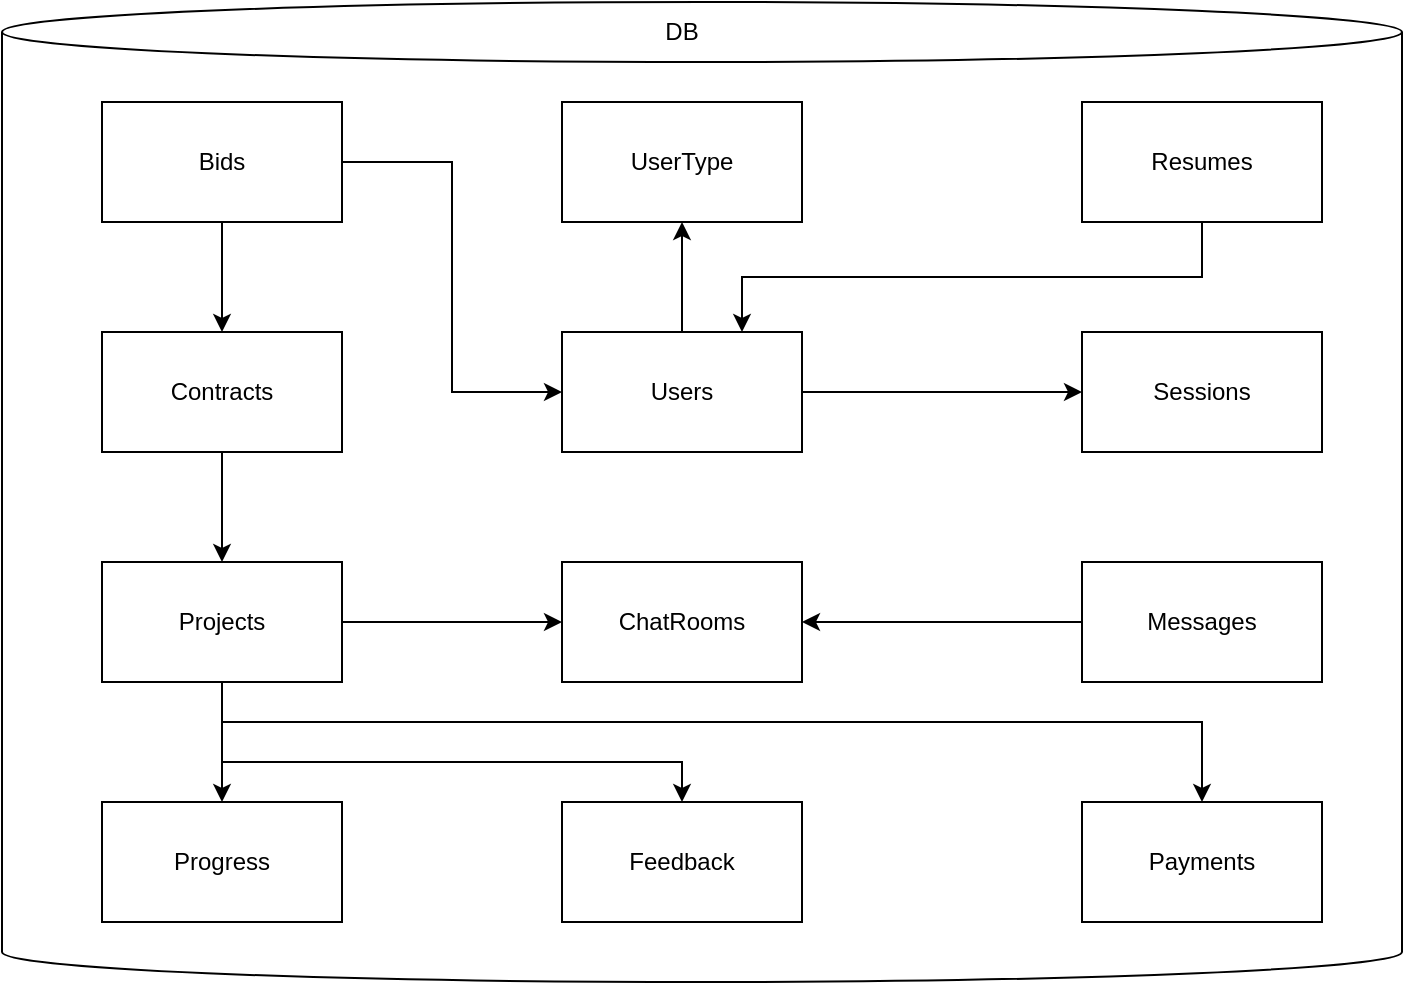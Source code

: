 <mxfile version="20.3.0" type="device"><diagram id="vMcyWlWCik0SQU-9i1xO" name="Page-1"><mxGraphModel dx="1422" dy="-225" grid="1" gridSize="10" guides="1" tooltips="1" connect="1" arrows="1" fold="1" page="1" pageScale="1" pageWidth="850" pageHeight="1100" math="0" shadow="0"><root><mxCell id="0"/><mxCell id="1" parent="0"/><mxCell id="V7dkj5zLVxDrODl4PjTs-35" value="" style="group" vertex="1" connectable="0" parent="1"><mxGeometry x="70" y="1190" width="700" height="490" as="geometry"/></mxCell><mxCell id="V7dkj5zLVxDrODl4PjTs-1" value="" style="shape=cylinder3;whiteSpace=wrap;html=1;boundedLbl=1;backgroundOutline=1;size=15;" vertex="1" parent="V7dkj5zLVxDrODl4PjTs-35"><mxGeometry width="700" height="490" as="geometry"/></mxCell><mxCell id="V7dkj5zLVxDrODl4PjTs-2" value="Users" style="rounded=0;whiteSpace=wrap;html=1;" vertex="1" parent="V7dkj5zLVxDrODl4PjTs-35"><mxGeometry x="280" y="165" width="120" height="60" as="geometry"/></mxCell><mxCell id="V7dkj5zLVxDrODl4PjTs-3" value="UserType" style="rounded=0;whiteSpace=wrap;html=1;" vertex="1" parent="V7dkj5zLVxDrODl4PjTs-35"><mxGeometry x="280" y="50" width="120" height="60" as="geometry"/></mxCell><mxCell id="V7dkj5zLVxDrODl4PjTs-11" style="edgeStyle=orthogonalEdgeStyle;rounded=0;orthogonalLoop=1;jettySize=auto;html=1;" edge="1" parent="V7dkj5zLVxDrODl4PjTs-35" source="V7dkj5zLVxDrODl4PjTs-2" target="V7dkj5zLVxDrODl4PjTs-3"><mxGeometry relative="1" as="geometry"/></mxCell><mxCell id="V7dkj5zLVxDrODl4PjTs-5" value="Sessions" style="rounded=0;whiteSpace=wrap;html=1;" vertex="1" parent="V7dkj5zLVxDrODl4PjTs-35"><mxGeometry x="540" y="165" width="120" height="60" as="geometry"/></mxCell><mxCell id="V7dkj5zLVxDrODl4PjTs-12" style="edgeStyle=orthogonalEdgeStyle;rounded=0;orthogonalLoop=1;jettySize=auto;html=1;" edge="1" parent="V7dkj5zLVxDrODl4PjTs-35" source="V7dkj5zLVxDrODl4PjTs-2" target="V7dkj5zLVxDrODl4PjTs-5"><mxGeometry relative="1" as="geometry"/></mxCell><mxCell id="V7dkj5zLVxDrODl4PjTs-20" style="edgeStyle=orthogonalEdgeStyle;rounded=0;orthogonalLoop=1;jettySize=auto;html=1;exitX=0.5;exitY=1;exitDx=0;exitDy=0;entryX=0.75;entryY=0;entryDx=0;entryDy=0;" edge="1" parent="V7dkj5zLVxDrODl4PjTs-35" source="V7dkj5zLVxDrODl4PjTs-7" target="V7dkj5zLVxDrODl4PjTs-2"><mxGeometry relative="1" as="geometry"/></mxCell><mxCell id="V7dkj5zLVxDrODl4PjTs-7" value="Resumes" style="rounded=0;whiteSpace=wrap;html=1;" vertex="1" parent="V7dkj5zLVxDrODl4PjTs-35"><mxGeometry x="540" y="50" width="120" height="60" as="geometry"/></mxCell><mxCell id="V7dkj5zLVxDrODl4PjTs-8" value="Projects" style="rounded=0;whiteSpace=wrap;html=1;" vertex="1" parent="V7dkj5zLVxDrODl4PjTs-35"><mxGeometry x="50" y="280" width="120" height="60" as="geometry"/></mxCell><mxCell id="V7dkj5zLVxDrODl4PjTs-17" style="edgeStyle=orthogonalEdgeStyle;rounded=0;orthogonalLoop=1;jettySize=auto;html=1;" edge="1" parent="V7dkj5zLVxDrODl4PjTs-35" source="V7dkj5zLVxDrODl4PjTs-9" target="V7dkj5zLVxDrODl4PjTs-8"><mxGeometry relative="1" as="geometry"/></mxCell><mxCell id="V7dkj5zLVxDrODl4PjTs-9" value="Contracts" style="rounded=0;whiteSpace=wrap;html=1;" vertex="1" parent="V7dkj5zLVxDrODl4PjTs-35"><mxGeometry x="50" y="165" width="120" height="60" as="geometry"/></mxCell><mxCell id="V7dkj5zLVxDrODl4PjTs-15" style="edgeStyle=orthogonalEdgeStyle;rounded=0;orthogonalLoop=1;jettySize=auto;html=1;entryX=0;entryY=0.5;entryDx=0;entryDy=0;" edge="1" parent="V7dkj5zLVxDrODl4PjTs-35" source="V7dkj5zLVxDrODl4PjTs-10" target="V7dkj5zLVxDrODl4PjTs-2"><mxGeometry relative="1" as="geometry"/></mxCell><mxCell id="V7dkj5zLVxDrODl4PjTs-16" style="edgeStyle=orthogonalEdgeStyle;rounded=0;orthogonalLoop=1;jettySize=auto;html=1;" edge="1" parent="V7dkj5zLVxDrODl4PjTs-35" source="V7dkj5zLVxDrODl4PjTs-10" target="V7dkj5zLVxDrODl4PjTs-9"><mxGeometry relative="1" as="geometry"/></mxCell><mxCell id="V7dkj5zLVxDrODl4PjTs-10" value="Bids" style="rounded=0;whiteSpace=wrap;html=1;" vertex="1" parent="V7dkj5zLVxDrODl4PjTs-35"><mxGeometry x="50" y="50" width="120" height="60" as="geometry"/></mxCell><mxCell id="V7dkj5zLVxDrODl4PjTs-21" value="ChatRooms" style="rounded=0;whiteSpace=wrap;html=1;" vertex="1" parent="V7dkj5zLVxDrODl4PjTs-35"><mxGeometry x="280" y="280" width="120" height="60" as="geometry"/></mxCell><mxCell id="V7dkj5zLVxDrODl4PjTs-26" style="edgeStyle=orthogonalEdgeStyle;rounded=0;orthogonalLoop=1;jettySize=auto;html=1;exitX=1;exitY=0.5;exitDx=0;exitDy=0;" edge="1" parent="V7dkj5zLVxDrODl4PjTs-35" source="V7dkj5zLVxDrODl4PjTs-8" target="V7dkj5zLVxDrODl4PjTs-21"><mxGeometry relative="1" as="geometry"/></mxCell><mxCell id="V7dkj5zLVxDrODl4PjTs-25" style="edgeStyle=orthogonalEdgeStyle;rounded=0;orthogonalLoop=1;jettySize=auto;html=1;entryX=1;entryY=0.5;entryDx=0;entryDy=0;" edge="1" parent="V7dkj5zLVxDrODl4PjTs-35" source="V7dkj5zLVxDrODl4PjTs-22" target="V7dkj5zLVxDrODl4PjTs-21"><mxGeometry relative="1" as="geometry"/></mxCell><mxCell id="V7dkj5zLVxDrODl4PjTs-22" value="Messages" style="rounded=0;whiteSpace=wrap;html=1;" vertex="1" parent="V7dkj5zLVxDrODl4PjTs-35"><mxGeometry x="540" y="280" width="120" height="60" as="geometry"/></mxCell><mxCell id="V7dkj5zLVxDrODl4PjTs-27" value="Progress" style="rounded=0;whiteSpace=wrap;html=1;" vertex="1" parent="V7dkj5zLVxDrODl4PjTs-35"><mxGeometry x="50" y="400" width="120" height="60" as="geometry"/></mxCell><mxCell id="V7dkj5zLVxDrODl4PjTs-29" style="edgeStyle=orthogonalEdgeStyle;rounded=0;orthogonalLoop=1;jettySize=auto;html=1;" edge="1" parent="V7dkj5zLVxDrODl4PjTs-35" source="V7dkj5zLVxDrODl4PjTs-8" target="V7dkj5zLVxDrODl4PjTs-27"><mxGeometry relative="1" as="geometry"/></mxCell><mxCell id="V7dkj5zLVxDrODl4PjTs-30" value="Feedback" style="rounded=0;whiteSpace=wrap;html=1;" vertex="1" parent="V7dkj5zLVxDrODl4PjTs-35"><mxGeometry x="280" y="400" width="120" height="60" as="geometry"/></mxCell><mxCell id="V7dkj5zLVxDrODl4PjTs-32" style="edgeStyle=orthogonalEdgeStyle;rounded=0;orthogonalLoop=1;jettySize=auto;html=1;" edge="1" parent="V7dkj5zLVxDrODl4PjTs-35" source="V7dkj5zLVxDrODl4PjTs-8" target="V7dkj5zLVxDrODl4PjTs-30"><mxGeometry relative="1" as="geometry"><Array as="points"><mxPoint x="110" y="380"/><mxPoint x="340" y="380"/></Array></mxGeometry></mxCell><mxCell id="V7dkj5zLVxDrODl4PjTs-31" value="Payments" style="rounded=0;whiteSpace=wrap;html=1;" vertex="1" parent="V7dkj5zLVxDrODl4PjTs-35"><mxGeometry x="540" y="400" width="120" height="60" as="geometry"/></mxCell><mxCell id="V7dkj5zLVxDrODl4PjTs-33" style="edgeStyle=orthogonalEdgeStyle;rounded=0;orthogonalLoop=1;jettySize=auto;html=1;" edge="1" parent="V7dkj5zLVxDrODl4PjTs-35" source="V7dkj5zLVxDrODl4PjTs-8" target="V7dkj5zLVxDrODl4PjTs-31"><mxGeometry relative="1" as="geometry"><Array as="points"><mxPoint x="110" y="360"/><mxPoint x="600" y="360"/></Array></mxGeometry></mxCell><mxCell id="V7dkj5zLVxDrODl4PjTs-34" value="DB" style="text;html=1;strokeColor=none;fillColor=none;align=center;verticalAlign=middle;whiteSpace=wrap;rounded=0;" vertex="1" parent="V7dkj5zLVxDrODl4PjTs-35"><mxGeometry x="310" width="60" height="30" as="geometry"/></mxCell></root></mxGraphModel></diagram></mxfile>